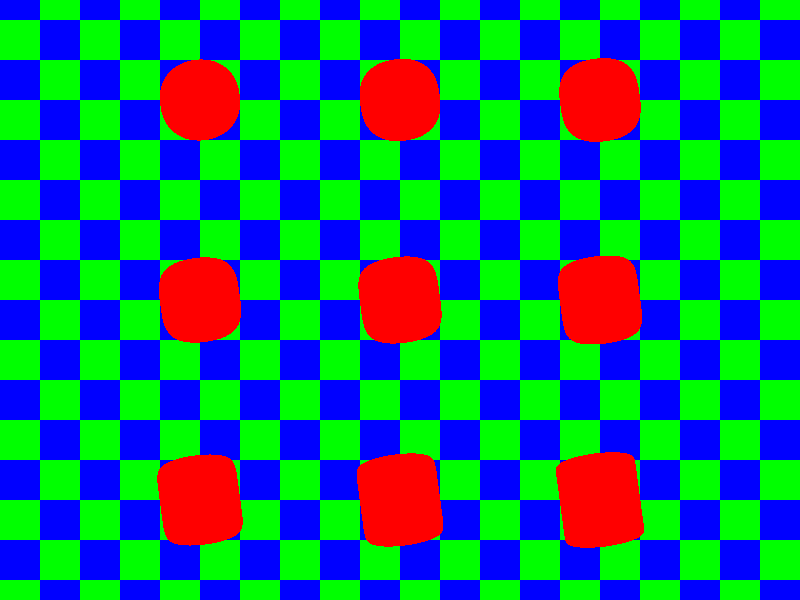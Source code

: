 // Persistence Of Vision raytracer version 3.5 sample file.
// POV-Ray 3.0 sample data file by Dieter Bayer, Nov. 1994
// This scene shows a number of cylindrical superellipsoids.
//
// -w320 -h240
// -w800 -h600 +a0.3

global_settings { assumed_gamma 2.2 }

camera {
  orthographic
  location <0, 0, -10>
  right 15 * 4/3 * x
  up 15 * y
  look_at <0, 0, 0>
}

light_source { <50, 50, -100> color red 0.7 green 0.7 blue 0.7 }
light_source { <0, 0, -10000> color red 0.7 green 0.7 blue 0.7 }

plane { <0, 0, 1>, 2
  hollow on
  pigment { checker color red 0 green 1 blue 0 color red 0 green 0 blue 1 }
  finish { ambient 0.1 diffuse 0.4 }
}

#declare Row1 = +5;
#declare Row2 =  0;
#declare Row3 = -5;
#declare Col1 = -5;
#declare Col2 =  0;
#declare Col3 = +5;

#declare Tex =
texture {
  pigment { color red 1 green 0 blue 0 }
  finish { ambient 0.2 diffuse 0.4 phong 0.5 phong_size 5 }
}

superellipsoid { <1.0, 0.9> scale <1, 1, 1> rotate <-105, 30, 0> translate <Col1, Row1, 0> texture { Tex } }

superellipsoid { <1.0, 0.8> scale <1, 1, 1> rotate <-105, 30, 0> translate <Col2, Row1, 0> texture { Tex } }

superellipsoid { <1.0, 0.7> scale <1, 1, 1> rotate <-105, 30, 0> translate <Col3, Row1, 0> texture { Tex } }

superellipsoid { <1.0, 0.6> scale <1, 1, 1> rotate <-105, 30, 0> translate <Col1, Row2, 0> texture { Tex } }

superellipsoid { <1.0, 0.5> scale <1, 1, 1> rotate <-105, 30, 0> translate <Col2, Row2, 0> texture { Tex } }

superellipsoid { <1.0, 0.4> scale <1, 1, 1> rotate <-105, 30, 0> translate <Col3, Row2, 0> texture { Tex } }

superellipsoid { <1.0, 0.3> scale <1, 1, 1> rotate <-105, 30, 0> translate <Col1, Row3, 0> texture { Tex } }

superellipsoid { <1.0, 0.2> scale <1, 1, 1> rotate <-105, 30, 0> translate <Col2, Row3, 0> texture { Tex } }

superellipsoid { <1.0, 0.1> scale <1, 1, 1> rotate <-105, 30, 0> translate <Col3, Row3, 0> texture { Tex } }


